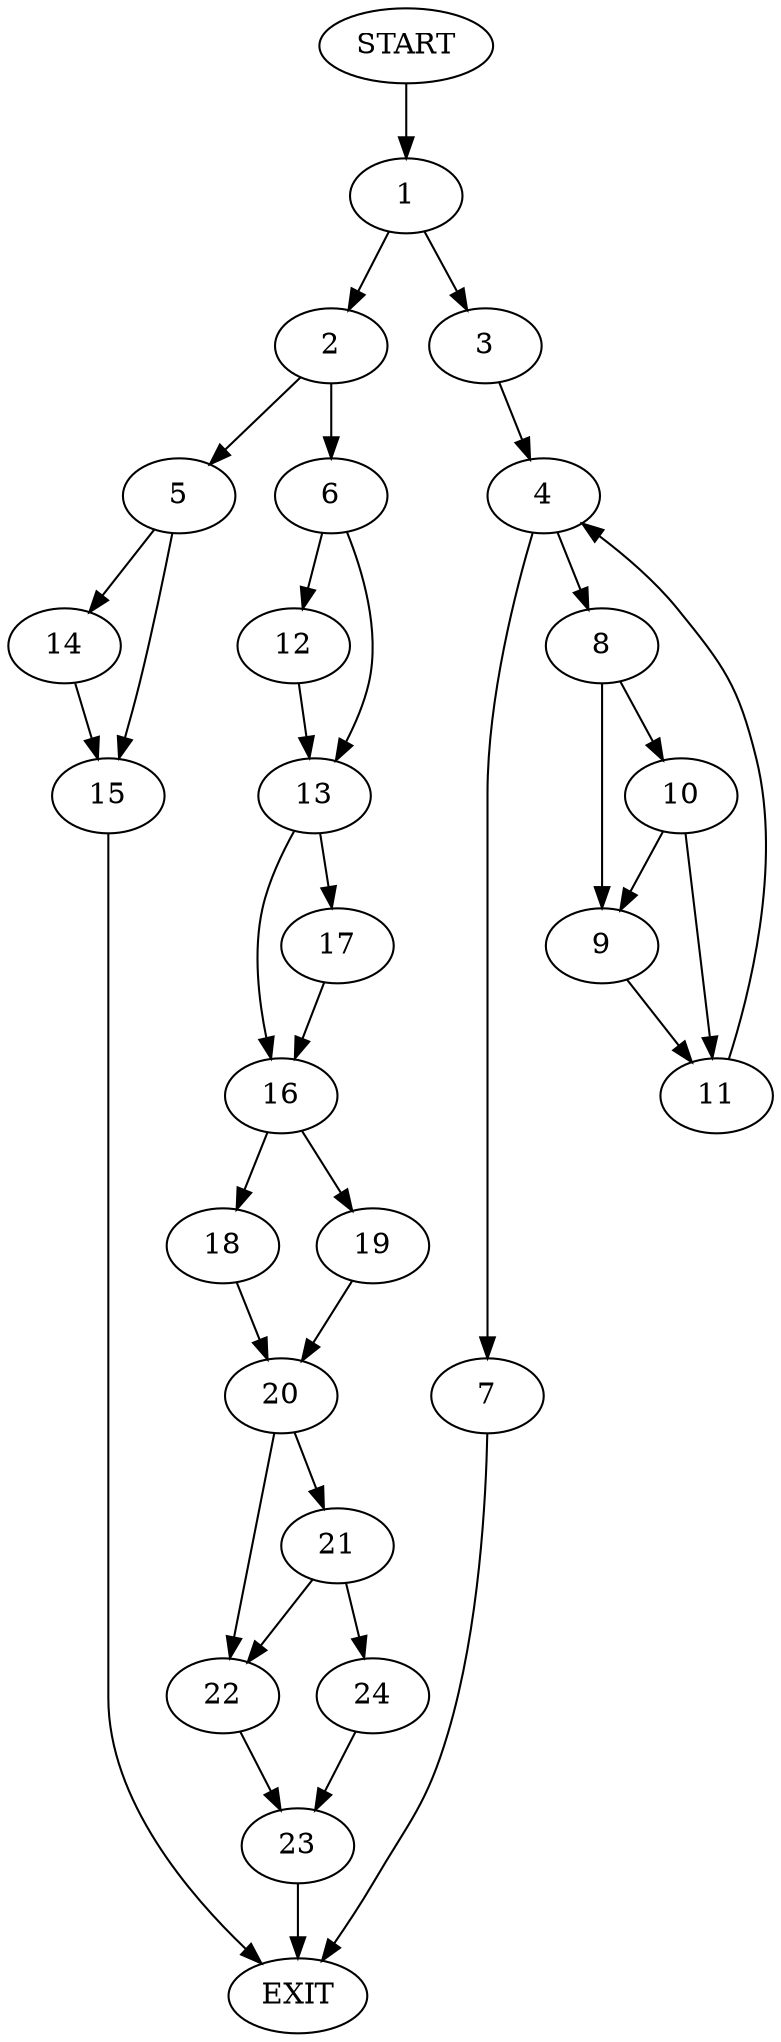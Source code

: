 digraph {
0 [label="START"]
25 [label="EXIT"]
0 -> 1
1 -> 2
1 -> 3
3 -> 4
2 -> 5
2 -> 6
4 -> 7
4 -> 8
8 -> 9
8 -> 10
7 -> 25
10 -> 11
10 -> 9
9 -> 11
11 -> 4
6 -> 12
6 -> 13
5 -> 14
5 -> 15
15 -> 25
14 -> 15
12 -> 13
13 -> 16
13 -> 17
17 -> 16
16 -> 18
16 -> 19
19 -> 20
18 -> 20
20 -> 21
20 -> 22
22 -> 23
21 -> 24
21 -> 22
24 -> 23
23 -> 25
}
